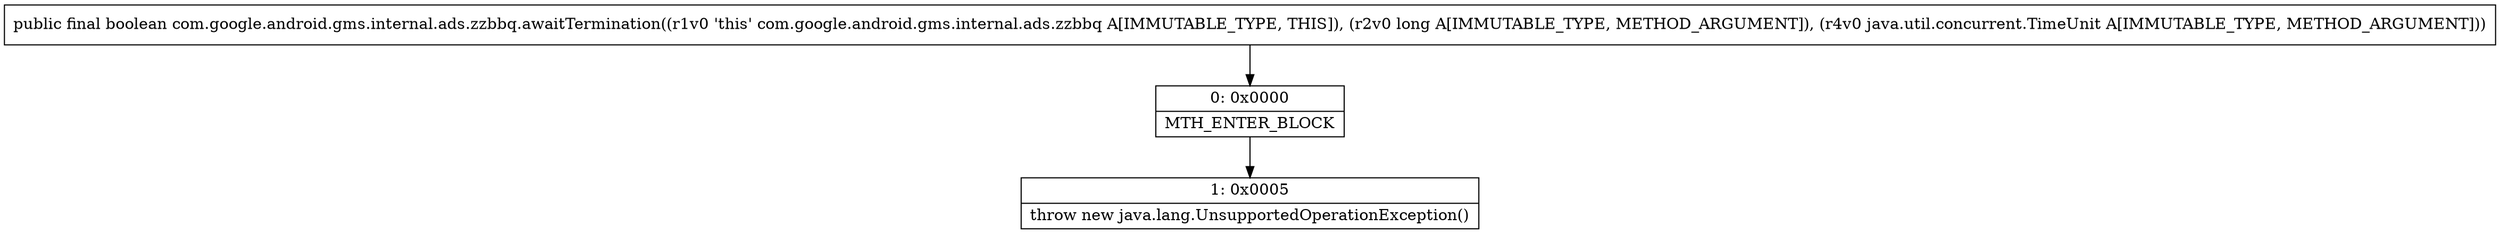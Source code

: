 digraph "CFG forcom.google.android.gms.internal.ads.zzbbq.awaitTermination(JLjava\/util\/concurrent\/TimeUnit;)Z" {
Node_0 [shape=record,label="{0\:\ 0x0000|MTH_ENTER_BLOCK\l}"];
Node_1 [shape=record,label="{1\:\ 0x0005|throw new java.lang.UnsupportedOperationException()\l}"];
MethodNode[shape=record,label="{public final boolean com.google.android.gms.internal.ads.zzbbq.awaitTermination((r1v0 'this' com.google.android.gms.internal.ads.zzbbq A[IMMUTABLE_TYPE, THIS]), (r2v0 long A[IMMUTABLE_TYPE, METHOD_ARGUMENT]), (r4v0 java.util.concurrent.TimeUnit A[IMMUTABLE_TYPE, METHOD_ARGUMENT])) }"];
MethodNode -> Node_0;
Node_0 -> Node_1;
}

